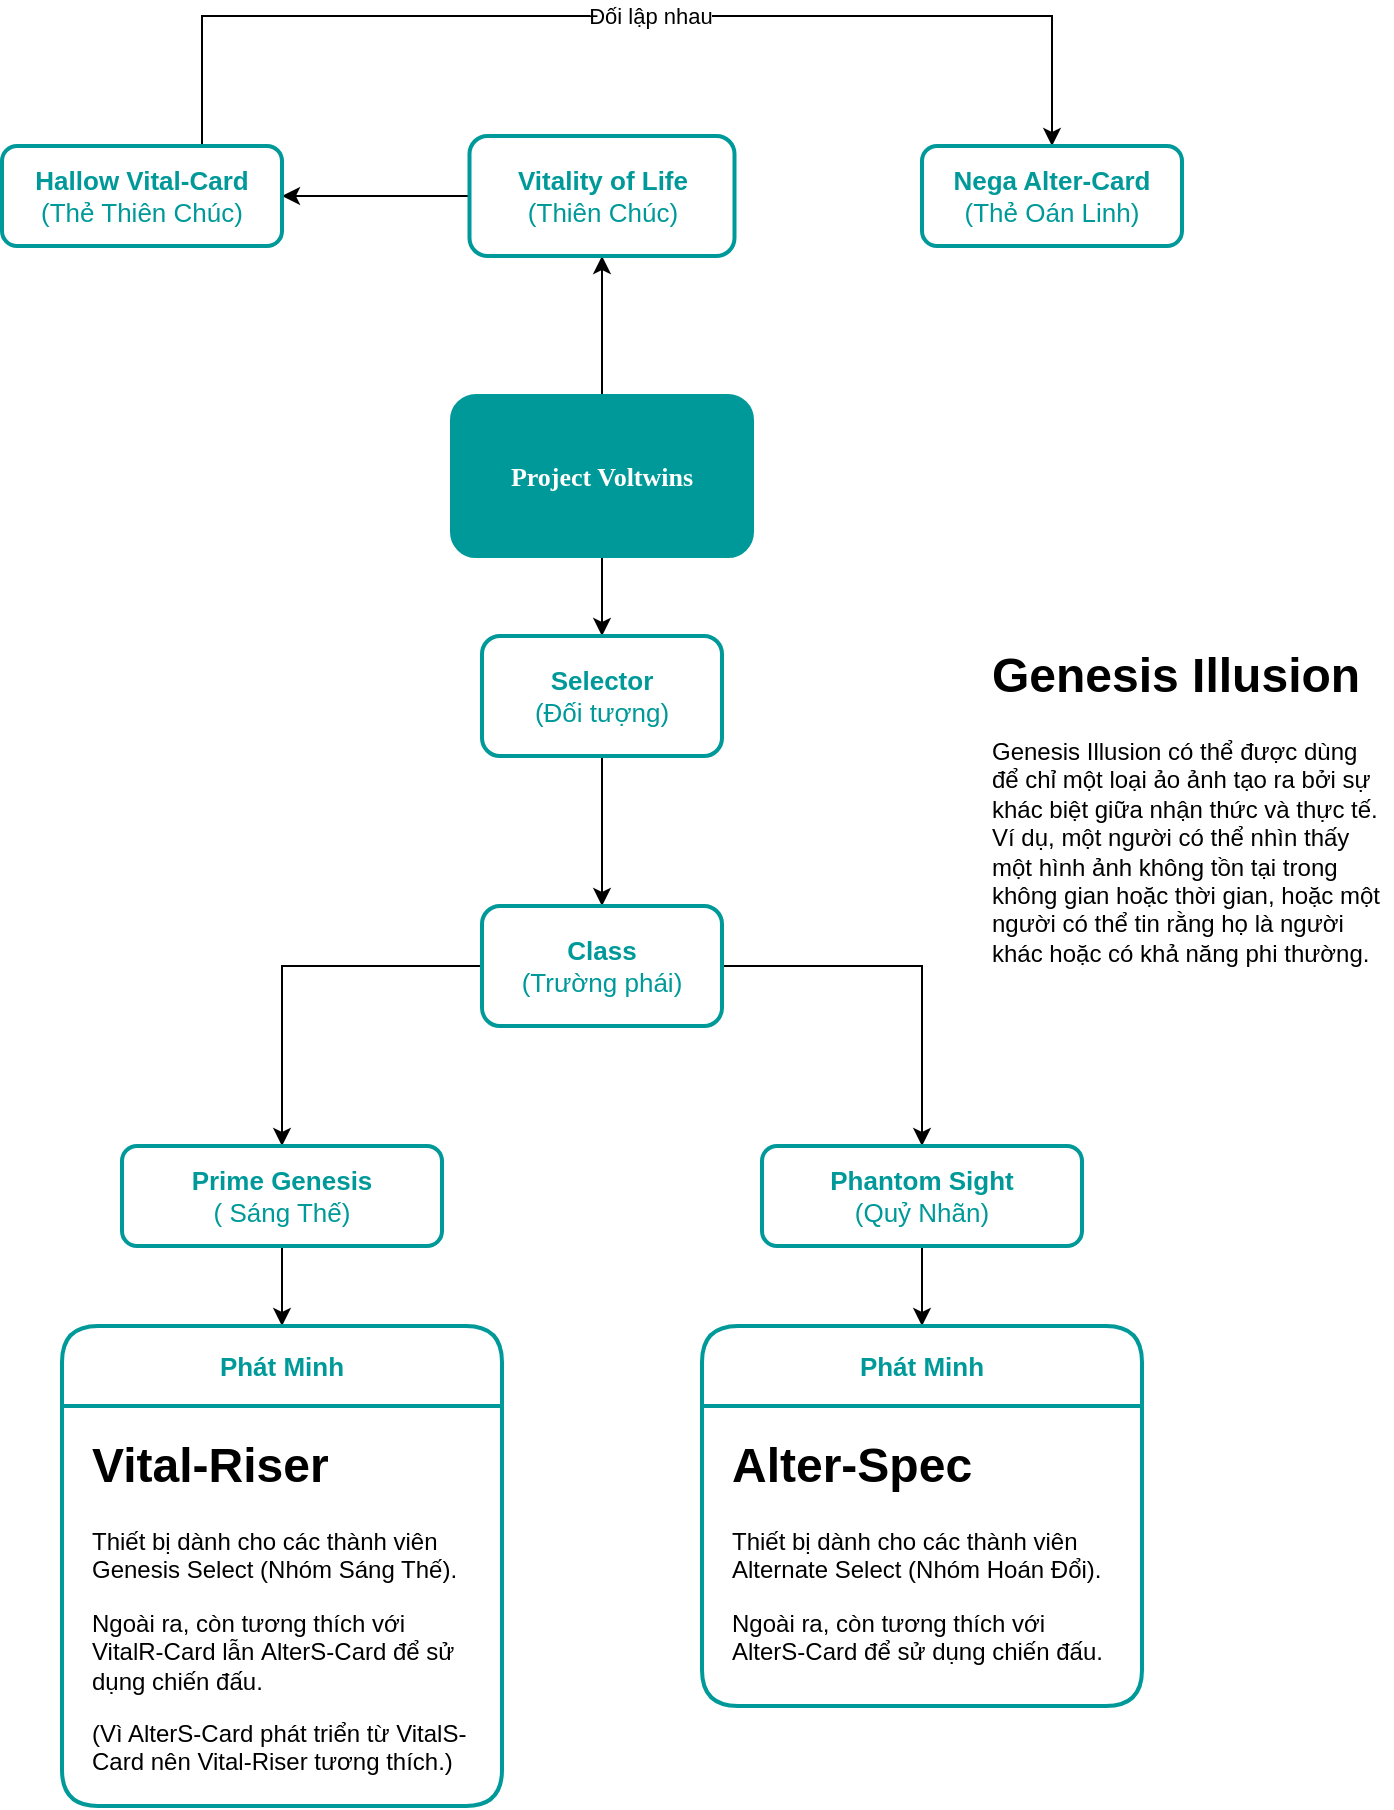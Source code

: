 <mxfile version="22.0.4" type="github">
  <diagram name="Page-1" id="c7558073-3199-34d8-9f00-42111426c3f3">
    <mxGraphModel dx="835" dy="446" grid="1" gridSize="10" guides="1" tooltips="1" connect="1" arrows="1" fold="1" page="1" pageScale="1" pageWidth="826" pageHeight="1169" background="none" math="0" shadow="0">
      <root>
        <mxCell id="0" />
        <mxCell id="1" parent="0" />
        <mxCell id="eMdHMRh1nKxnSkWNnK9Y-111" value="" style="edgeStyle=orthogonalEdgeStyle;rounded=0;orthogonalLoop=1;jettySize=auto;html=1;" parent="1" source="eMdHMRh1nKxnSkWNnK9Y-96" target="eMdHMRh1nKxnSkWNnK9Y-102" edge="1">
          <mxGeometry relative="1" as="geometry" />
        </mxCell>
        <mxCell id="eMdHMRh1nKxnSkWNnK9Y-138" style="edgeStyle=orthogonalEdgeStyle;rounded=0;orthogonalLoop=1;jettySize=auto;html=1;entryX=0.5;entryY=1;entryDx=0;entryDy=0;fontFamily=Helvetica;fontSize=12;fontColor=default;" parent="1" source="eMdHMRh1nKxnSkWNnK9Y-96" target="eMdHMRh1nKxnSkWNnK9Y-137" edge="1">
          <mxGeometry relative="1" as="geometry" />
        </mxCell>
        <mxCell id="eMdHMRh1nKxnSkWNnK9Y-96" value="Project Voltwins" style="rounded=1;whiteSpace=wrap;html=1;strokeWidth=2;fontFamily=Verdana;fontSize=13;fontStyle=1;fontColor=#FFFFFF;strokeColor=#009999;fillStyle=auto;fillColor=#009999;" parent="1" vertex="1">
          <mxGeometry x="325" y="240" width="150" height="80" as="geometry" />
        </mxCell>
        <mxCell id="eMdHMRh1nKxnSkWNnK9Y-118" value="" style="edgeStyle=orthogonalEdgeStyle;rounded=0;orthogonalLoop=1;jettySize=auto;html=1;fontFamily=Helvetica;fontSize=13;fontColor=#009999;" parent="1" source="eMdHMRh1nKxnSkWNnK9Y-102" target="eMdHMRh1nKxnSkWNnK9Y-110" edge="1">
          <mxGeometry relative="1" as="geometry" />
        </mxCell>
        <mxCell id="eMdHMRh1nKxnSkWNnK9Y-102" value="Selector&lt;br&gt;&lt;span style=&quot;font-weight: normal;&quot;&gt;(Đối tượng)&lt;/span&gt;" style="rounded=1;whiteSpace=wrap;html=1;fontSize=13;strokeColor=#009999;fontColor=#009999;strokeWidth=2;fontStyle=1;fillStyle=hatch;" parent="1" vertex="1">
          <mxGeometry x="340" y="360" width="120" height="60" as="geometry" />
        </mxCell>
        <mxCell id="eMdHMRh1nKxnSkWNnK9Y-116" style="edgeStyle=orthogonalEdgeStyle;rounded=0;orthogonalLoop=1;jettySize=auto;html=1;entryX=0.5;entryY=0;entryDx=0;entryDy=0;fontFamily=Helvetica;fontSize=13;fontColor=#009999;" parent="1" source="eMdHMRh1nKxnSkWNnK9Y-110" target="eMdHMRh1nKxnSkWNnK9Y-114" edge="1">
          <mxGeometry relative="1" as="geometry" />
        </mxCell>
        <mxCell id="eMdHMRh1nKxnSkWNnK9Y-117" style="edgeStyle=orthogonalEdgeStyle;rounded=0;orthogonalLoop=1;jettySize=auto;html=1;exitX=1;exitY=0.5;exitDx=0;exitDy=0;entryX=0.5;entryY=0;entryDx=0;entryDy=0;fontFamily=Helvetica;fontSize=13;fontColor=#009999;" parent="1" source="eMdHMRh1nKxnSkWNnK9Y-110" target="eMdHMRh1nKxnSkWNnK9Y-115" edge="1">
          <mxGeometry relative="1" as="geometry" />
        </mxCell>
        <mxCell id="eMdHMRh1nKxnSkWNnK9Y-110" value="Class&lt;br&gt;&lt;span style=&quot;font-weight: normal;&quot;&gt;(Trường phái)&lt;/span&gt;" style="rounded=1;whiteSpace=wrap;html=1;fontSize=13;strokeColor=#009999;fontColor=#009999;strokeWidth=2;fontStyle=1;fillStyle=hatch;" parent="1" vertex="1">
          <mxGeometry x="340" y="495" width="120" height="60" as="geometry" />
        </mxCell>
        <mxCell id="eMdHMRh1nKxnSkWNnK9Y-136" style="edgeStyle=orthogonalEdgeStyle;rounded=0;orthogonalLoop=1;jettySize=auto;html=1;exitX=0.5;exitY=1;exitDx=0;exitDy=0;entryX=0.5;entryY=0;entryDx=0;entryDy=0;" parent="1" source="eMdHMRh1nKxnSkWNnK9Y-114" edge="1">
          <mxGeometry relative="1" as="geometry">
            <mxPoint x="240" y="705" as="targetPoint" />
          </mxGeometry>
        </mxCell>
        <mxCell id="eMdHMRh1nKxnSkWNnK9Y-114" value="&lt;b&gt;Prime Genesis&lt;/b&gt;&lt;br&gt;( Sáng Thế)" style="rounded=1;whiteSpace=wrap;html=1;fontSize=13;strokeColor=#009999;fontColor=#009999;strokeWidth=2;fontStyle=0;fillStyle=hatch;" parent="1" vertex="1">
          <mxGeometry x="160" y="615" width="160" height="50" as="geometry" />
        </mxCell>
        <mxCell id="eMdHMRh1nKxnSkWNnK9Y-130" style="edgeStyle=orthogonalEdgeStyle;rounded=0;orthogonalLoop=1;jettySize=auto;html=1;exitX=0.5;exitY=1;exitDx=0;exitDy=0;entryX=0.5;entryY=0;entryDx=0;entryDy=0;" parent="1" source="eMdHMRh1nKxnSkWNnK9Y-115" edge="1">
          <mxGeometry relative="1" as="geometry">
            <mxPoint x="560" y="705" as="targetPoint" />
          </mxGeometry>
        </mxCell>
        <mxCell id="eMdHMRh1nKxnSkWNnK9Y-115" value="&lt;b&gt;Phantom Sight&lt;/b&gt;&lt;br&gt;(Quỷ Nhãn)" style="rounded=1;whiteSpace=wrap;html=1;fillStyle=hatch;strokeColor=#009999;strokeWidth=2;align=center;verticalAlign=middle;fontFamily=Helvetica;fontSize=13;fontColor=#009999;fillColor=default;" parent="1" vertex="1">
          <mxGeometry x="480" y="615" width="160" height="50" as="geometry" />
        </mxCell>
        <mxCell id="eMdHMRh1nKxnSkWNnK9Y-122" value="Phát Minh" style="swimlane;whiteSpace=wrap;html=1;fontSize=13;strokeColor=#009999;fontColor=#009999;rounded=1;strokeWidth=2;fillStyle=hatch;startSize=40;" parent="1" vertex="1">
          <mxGeometry x="450" y="705" width="220" height="190" as="geometry">
            <mxRectangle x="460" y="1020" width="140" height="30" as="alternateBounds" />
          </mxGeometry>
        </mxCell>
        <mxCell id="eMdHMRh1nKxnSkWNnK9Y-127" value="&lt;h1&gt;Alter-Spec&lt;/h1&gt;&lt;p&gt;Thiết bị dành cho các thành viên Alternate Select (Nhóm Hoán Đổi).&lt;/p&gt;&lt;p&gt;&lt;span style=&quot;background-color: initial;&quot;&gt;Ngoài ra, còn tương thích với AlterS-Card để sử dụng chiến đấu.&lt;/span&gt;&lt;/p&gt;" style="text;html=1;strokeColor=none;fillColor=none;spacing=5;spacingTop=-20;whiteSpace=wrap;overflow=hidden;rounded=0;" parent="eMdHMRh1nKxnSkWNnK9Y-122" vertex="1">
          <mxGeometry x="10" y="50" width="200" height="120" as="geometry" />
        </mxCell>
        <mxCell id="eMdHMRh1nKxnSkWNnK9Y-131" value="Phát Minh" style="swimlane;whiteSpace=wrap;html=1;fontSize=13;strokeColor=#009999;fontColor=#009999;rounded=1;strokeWidth=2;fillStyle=hatch;startSize=40;" parent="1" vertex="1">
          <mxGeometry x="130" y="705" width="220" height="240" as="geometry">
            <mxRectangle x="138" y="705" width="140" height="30" as="alternateBounds" />
          </mxGeometry>
        </mxCell>
        <mxCell id="eMdHMRh1nKxnSkWNnK9Y-132" value="&lt;h1&gt;Vital-Riser&lt;/h1&gt;&lt;p&gt;Thiết bị dành cho các thành viên Genesis Select (Nhóm Sáng Thế).&lt;/p&gt;&lt;p&gt;&lt;span style=&quot;background-color: initial;&quot;&gt;Ngoài ra, còn tương thích với VitalR-Card lẫn&amp;nbsp;&lt;/span&gt;&lt;span style=&quot;background-color: initial;&quot;&gt;AlterS-Card để sử dụng chiến đấu.&lt;/span&gt;&lt;/p&gt;&lt;p&gt;&lt;span style=&quot;background-color: initial;&quot;&gt;(Vì AlterS-Card phát triển từ VitalS-Card nên Vital-Riser tương thích.)&lt;/span&gt;&lt;/p&gt;" style="text;html=1;strokeColor=none;fillColor=none;spacing=5;spacingTop=-20;whiteSpace=wrap;overflow=hidden;rounded=0;" parent="eMdHMRh1nKxnSkWNnK9Y-131" vertex="1">
          <mxGeometry x="10" y="50" width="200" height="180" as="geometry" />
        </mxCell>
        <mxCell id="eMdHMRh1nKxnSkWNnK9Y-140" style="edgeStyle=orthogonalEdgeStyle;rounded=0;orthogonalLoop=1;jettySize=auto;html=1;entryX=1;entryY=0.5;entryDx=0;entryDy=0;fontFamily=Helvetica;fontSize=12;fontColor=default;" parent="1" source="eMdHMRh1nKxnSkWNnK9Y-137" target="eMdHMRh1nKxnSkWNnK9Y-139" edge="1">
          <mxGeometry relative="1" as="geometry" />
        </mxCell>
        <mxCell id="eMdHMRh1nKxnSkWNnK9Y-137" value="Vitality of Life&lt;br style=&quot;font-size: 13px;&quot;&gt;&lt;span style=&quot;font-weight: normal; font-size: 13px;&quot;&gt;(Thiên Chúc)&lt;/span&gt;" style="rounded=1;whiteSpace=wrap;html=1;fontSize=13;strokeColor=#009999;fontColor=#009999;strokeWidth=2;fontStyle=1;fillStyle=hatch;" parent="1" vertex="1">
          <mxGeometry x="333.75" y="110" width="132.5" height="60" as="geometry" />
        </mxCell>
        <mxCell id="M92W5lv8mYPW5TozNTNy-2" style="edgeStyle=orthogonalEdgeStyle;rounded=0;orthogonalLoop=1;jettySize=auto;html=1;exitX=0.5;exitY=0;exitDx=0;exitDy=0;entryX=0.5;entryY=0;entryDx=0;entryDy=0;" edge="1" parent="1" source="eMdHMRh1nKxnSkWNnK9Y-139" target="eMdHMRh1nKxnSkWNnK9Y-141">
          <mxGeometry relative="1" as="geometry">
            <Array as="points">
              <mxPoint x="200" y="50" />
              <mxPoint x="625" y="50" />
            </Array>
          </mxGeometry>
        </mxCell>
        <mxCell id="M92W5lv8mYPW5TozNTNy-3" value="Đối lập nhau" style="edgeLabel;html=1;align=center;verticalAlign=middle;resizable=0;points=[];" vertex="1" connectable="0" parent="M92W5lv8mYPW5TozNTNy-2">
          <mxGeometry x="0.089" relative="1" as="geometry">
            <mxPoint as="offset" />
          </mxGeometry>
        </mxCell>
        <mxCell id="eMdHMRh1nKxnSkWNnK9Y-139" value="Hallow Vital-Card&lt;br&gt;&lt;span style=&quot;font-weight: normal;&quot;&gt;(Thẻ Thiên Chúc)&lt;/span&gt;" style="rounded=1;whiteSpace=wrap;html=1;strokeColor=#009999;align=center;verticalAlign=middle;fontFamily=Helvetica;fontSize=13;fontColor=#009999;fillColor=default;strokeWidth=2;fontStyle=1;fillStyle=hatch;" parent="1" vertex="1">
          <mxGeometry x="100" y="115" width="140" height="50" as="geometry" />
        </mxCell>
        <mxCell id="eMdHMRh1nKxnSkWNnK9Y-141" value="Nega Alter-Card&lt;br&gt;&lt;span style=&quot;font-weight: normal;&quot;&gt;(Thẻ Oán Linh)&lt;/span&gt;" style="rounded=1;whiteSpace=wrap;html=1;strokeColor=#009999;align=center;verticalAlign=middle;fontFamily=Helvetica;fontSize=13;fontColor=#009999;fillColor=default;shadow=0;strokeWidth=2;fontStyle=1;fillStyle=hatch;" parent="1" vertex="1">
          <mxGeometry x="560" y="115" width="130" height="50" as="geometry" />
        </mxCell>
        <mxCell id="M92W5lv8mYPW5TozNTNy-4" value="&lt;h1&gt;Genesis Illusion&lt;/h1&gt;&lt;p&gt;Genesis Illusion có thể được dùng để chỉ một loại ảo ảnh tạo ra bởi sự khác biệt giữa nhận thức và thực tế. Ví dụ, một người có thể nhìn thấy một hình ảnh không tồn tại trong không gian hoặc thời gian, hoặc một người có thể tin rằng họ là người khác hoặc có khả năng phi thường.&lt;br&gt;&lt;/p&gt;" style="text;html=1;strokeColor=none;fillColor=none;spacing=5;spacingTop=-20;whiteSpace=wrap;overflow=hidden;rounded=0;" vertex="1" parent="1">
          <mxGeometry x="590" y="360" width="205" height="180" as="geometry" />
        </mxCell>
      </root>
    </mxGraphModel>
  </diagram>
</mxfile>
